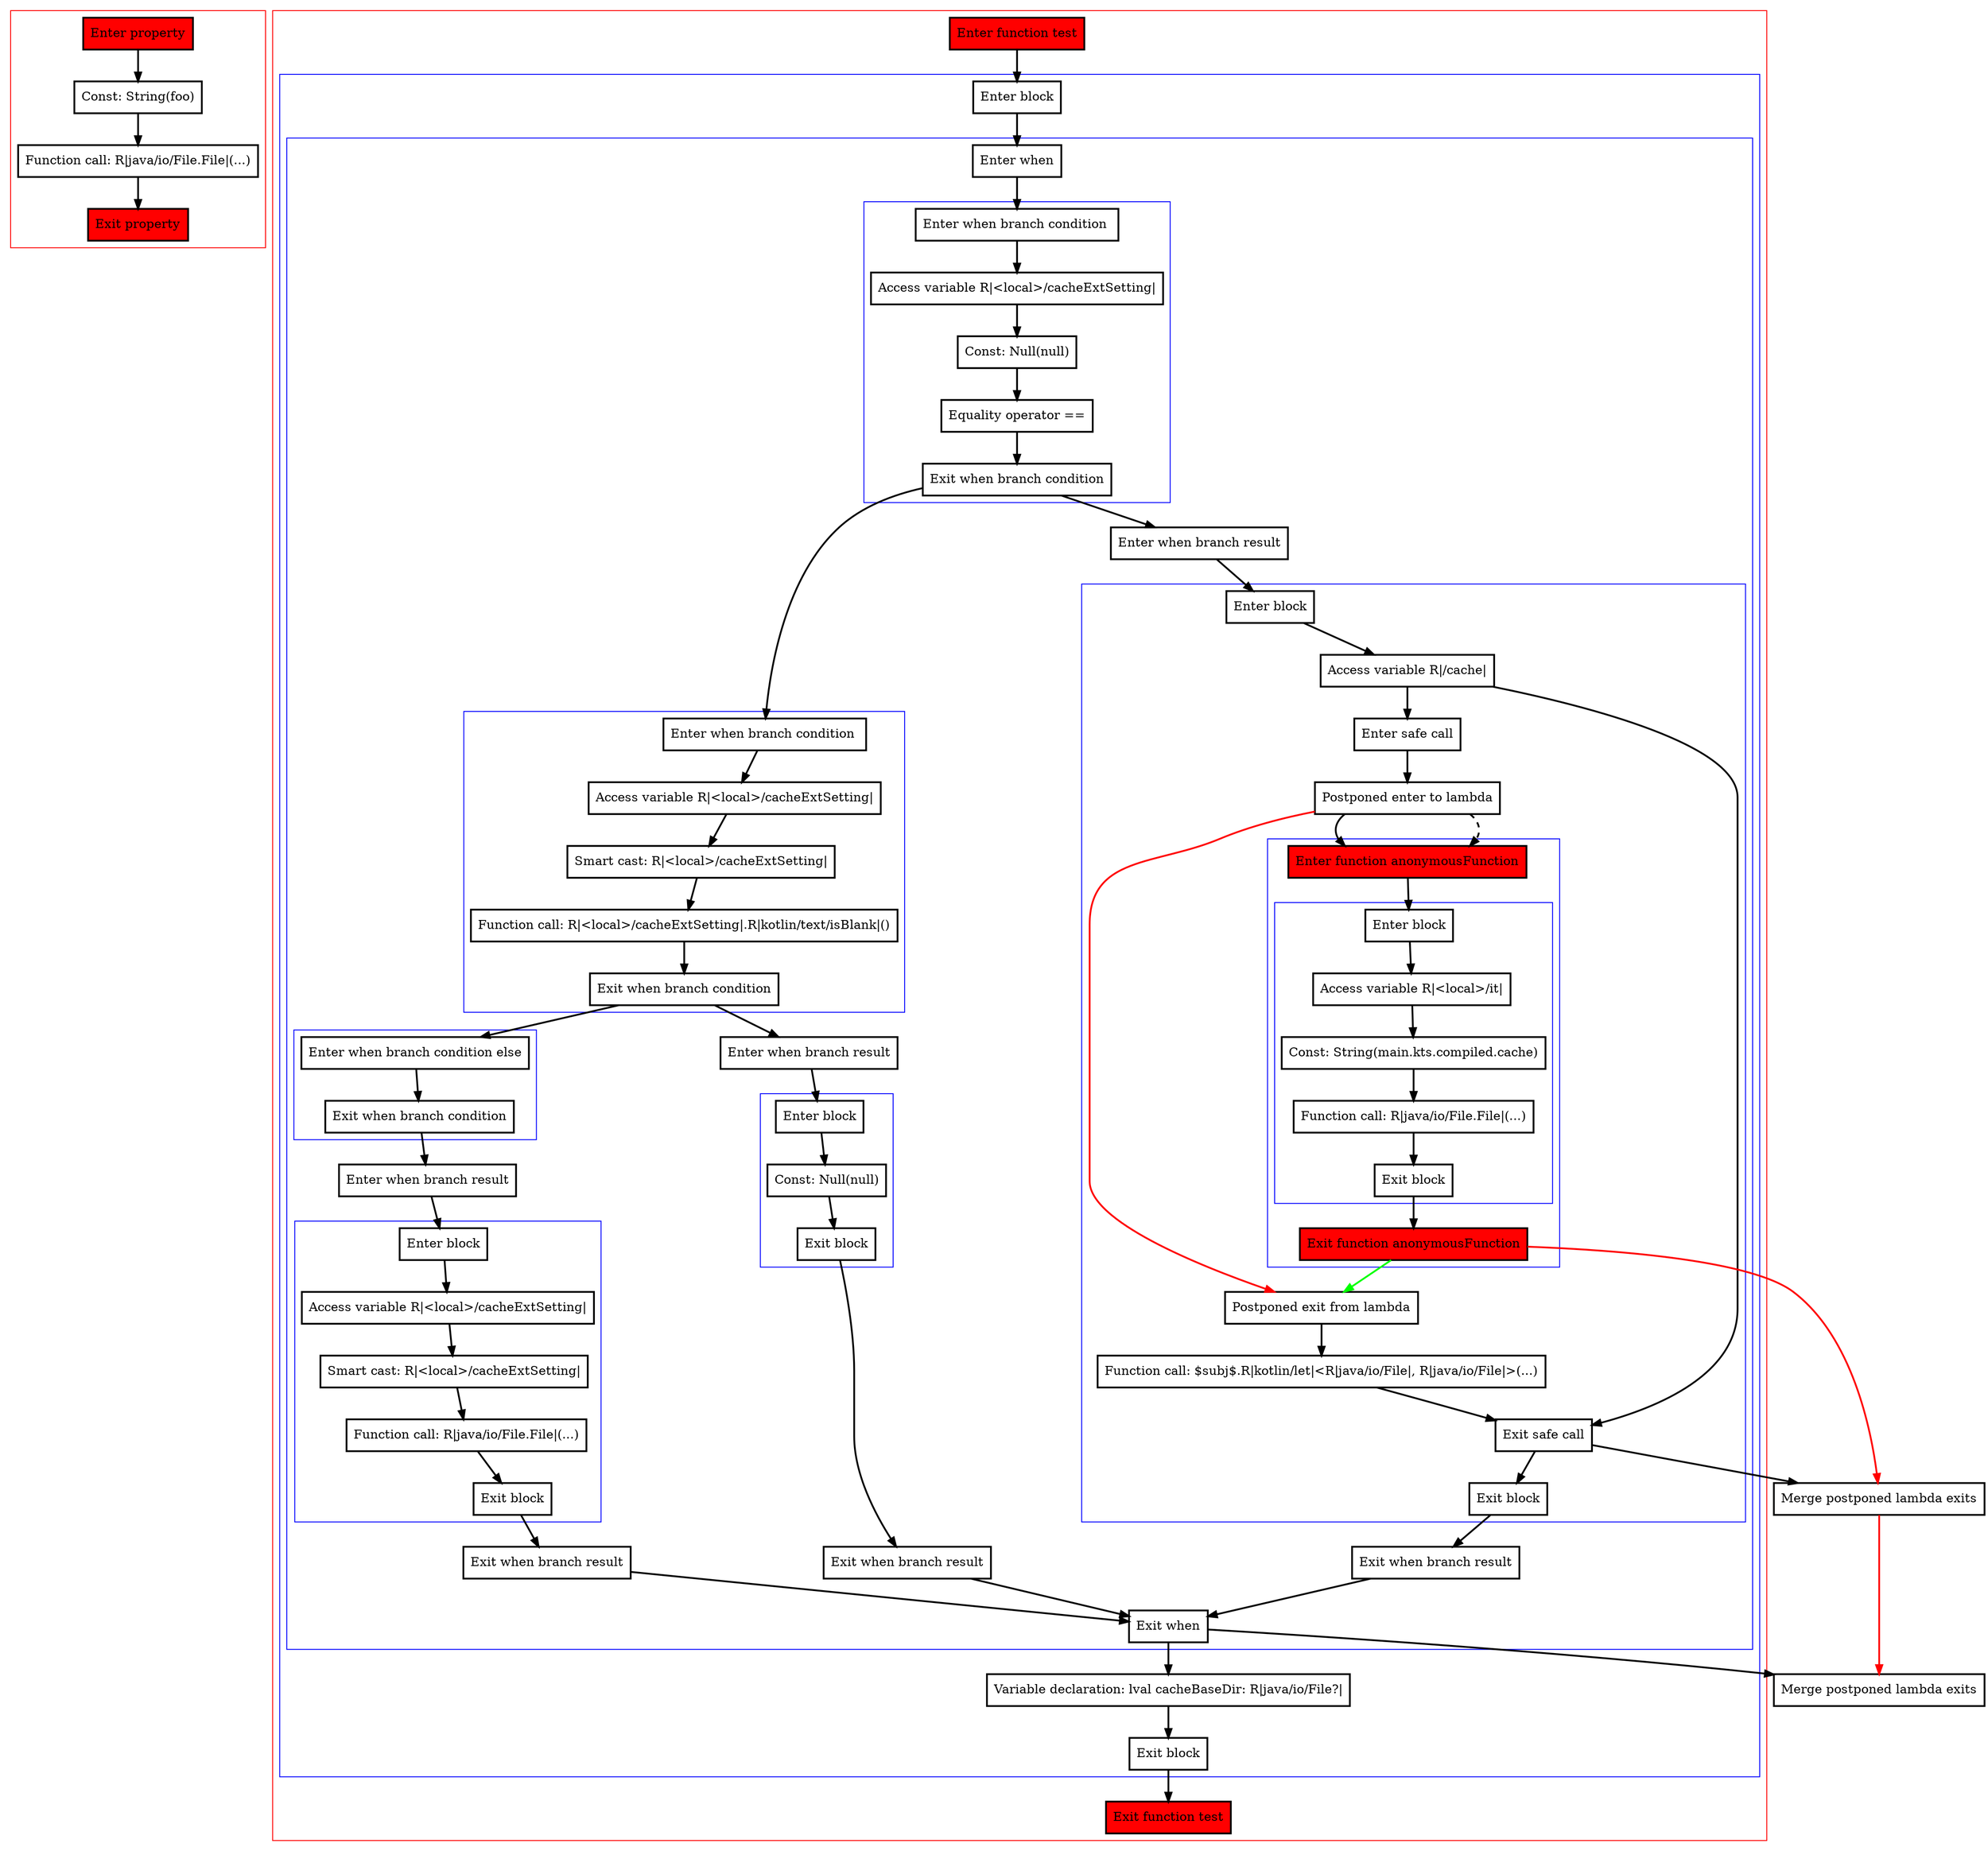 digraph incorrectSmartcastToNothing_kt {
    graph [nodesep=3]
    node [shape=box penwidth=2]
    edge [penwidth=2]

    subgraph cluster_0 {
        color=red
        0 [label="Enter property" style="filled" fillcolor=red];
        1 [label="Const: String(foo)"];
        2 [label="Function call: R|java/io/File.File|(...)"];
        3 [label="Exit property" style="filled" fillcolor=red];
    }
    0 -> {1};
    1 -> {2};
    2 -> {3};

    subgraph cluster_1 {
        color=red
        4 [label="Enter function test" style="filled" fillcolor=red];
        subgraph cluster_2 {
            color=blue
            5 [label="Enter block"];
            subgraph cluster_3 {
                color=blue
                6 [label="Enter when"];
                subgraph cluster_4 {
                    color=blue
                    7 [label="Enter when branch condition "];
                    8 [label="Access variable R|<local>/cacheExtSetting|"];
                    9 [label="Const: Null(null)"];
                    10 [label="Equality operator =="];
                    11 [label="Exit when branch condition"];
                }
                subgraph cluster_5 {
                    color=blue
                    12 [label="Enter when branch condition "];
                    13 [label="Access variable R|<local>/cacheExtSetting|"];
                    14 [label="Smart cast: R|<local>/cacheExtSetting|"];
                    15 [label="Function call: R|<local>/cacheExtSetting|.R|kotlin/text/isBlank|()"];
                    16 [label="Exit when branch condition"];
                }
                subgraph cluster_6 {
                    color=blue
                    17 [label="Enter when branch condition else"];
                    18 [label="Exit when branch condition"];
                }
                19 [label="Enter when branch result"];
                subgraph cluster_7 {
                    color=blue
                    20 [label="Enter block"];
                    21 [label="Access variable R|<local>/cacheExtSetting|"];
                    22 [label="Smart cast: R|<local>/cacheExtSetting|"];
                    23 [label="Function call: R|java/io/File.File|(...)"];
                    24 [label="Exit block"];
                }
                25 [label="Exit when branch result"];
                26 [label="Enter when branch result"];
                subgraph cluster_8 {
                    color=blue
                    27 [label="Enter block"];
                    28 [label="Const: Null(null)"];
                    29 [label="Exit block"];
                }
                30 [label="Exit when branch result"];
                31 [label="Enter when branch result"];
                subgraph cluster_9 {
                    color=blue
                    32 [label="Enter block"];
                    33 [label="Access variable R|/cache|"];
                    34 [label="Enter safe call"];
                    35 [label="Postponed enter to lambda"];
                    subgraph cluster_10 {
                        color=blue
                        47 [label="Enter function anonymousFunction" style="filled" fillcolor=red];
                        subgraph cluster_11 {
                            color=blue
                            48 [label="Enter block"];
                            49 [label="Access variable R|<local>/it|"];
                            50 [label="Const: String(main.kts.compiled.cache)"];
                            51 [label="Function call: R|java/io/File.File|(...)"];
                            52 [label="Exit block"];
                        }
                        53 [label="Exit function anonymousFunction" style="filled" fillcolor=red];
                    }
                    36 [label="Postponed exit from lambda"];
                    37 [label="Function call: $subj$.R|kotlin/let|<R|java/io/File|, R|java/io/File|>(...)"];
                    38 [label="Exit safe call"];
                    39 [label="Exit block"];
                }
                40 [label="Exit when branch result"];
                41 [label="Exit when"];
            }
            42 [label="Variable declaration: lval cacheBaseDir: R|java/io/File?|"];
            43 [label="Exit block"];
        }
        44 [label="Exit function test" style="filled" fillcolor=red];
    }
    45 [label="Merge postponed lambda exits"];
    46 [label="Merge postponed lambda exits"];
    4 -> {5};
    5 -> {6};
    6 -> {7};
    7 -> {8};
    8 -> {9};
    9 -> {10};
    10 -> {11};
    11 -> {31 12};
    12 -> {13};
    13 -> {14};
    14 -> {15};
    15 -> {16};
    16 -> {26 17};
    17 -> {18};
    18 -> {19};
    19 -> {20};
    20 -> {21};
    21 -> {22};
    22 -> {23};
    23 -> {24};
    24 -> {25};
    25 -> {41};
    26 -> {27};
    27 -> {28};
    28 -> {29};
    29 -> {30};
    30 -> {41};
    31 -> {32};
    32 -> {33};
    33 -> {34 38};
    34 -> {35};
    35 -> {47};
    35 -> {36} [color=red];
    35 -> {47} [style=dashed];
    36 -> {37};
    37 -> {38};
    38 -> {45 39};
    39 -> {40};
    40 -> {41};
    41 -> {46 42};
    42 -> {43};
    43 -> {44};
    45 -> {46} [color=red];
    47 -> {48};
    48 -> {49};
    49 -> {50};
    50 -> {51};
    51 -> {52};
    52 -> {53};
    53 -> {45} [color=red];
    53 -> {36} [color=green];

}
